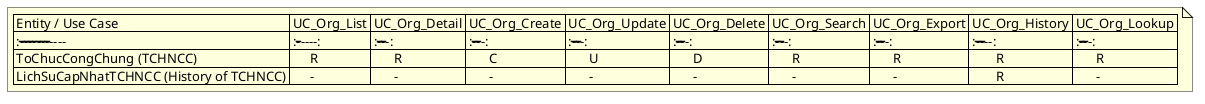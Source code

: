 @startuml CRUD_Matrix
note as CRUD_Matrix
| Entity / Use Case                       | UC_Org_List | UC_Org_Detail | UC_Org_Create | UC_Org_Update | UC_Org_Delete | UC_Org_Search | UC_Org_Export | UC_Org_History | UC_Org_Lookup |
| :---------------------------------------| :---------: | :-----------: | :-----------: | :-----------: | :-----------: | :-----------: | :-----------: | :------------: | :-----------: |
| ToChucCongChung (TCHNCC)                |      R      |       R       |       C       |       U       |       D       |       R       |       R       |        R       |       R       |
| LichSuCapNhatTCHNCC (History of TCHNCC) |      -      |       -       |       -       |       -       |       -       |       -       |       -       |        R       |       -       |
end note
@enduml
